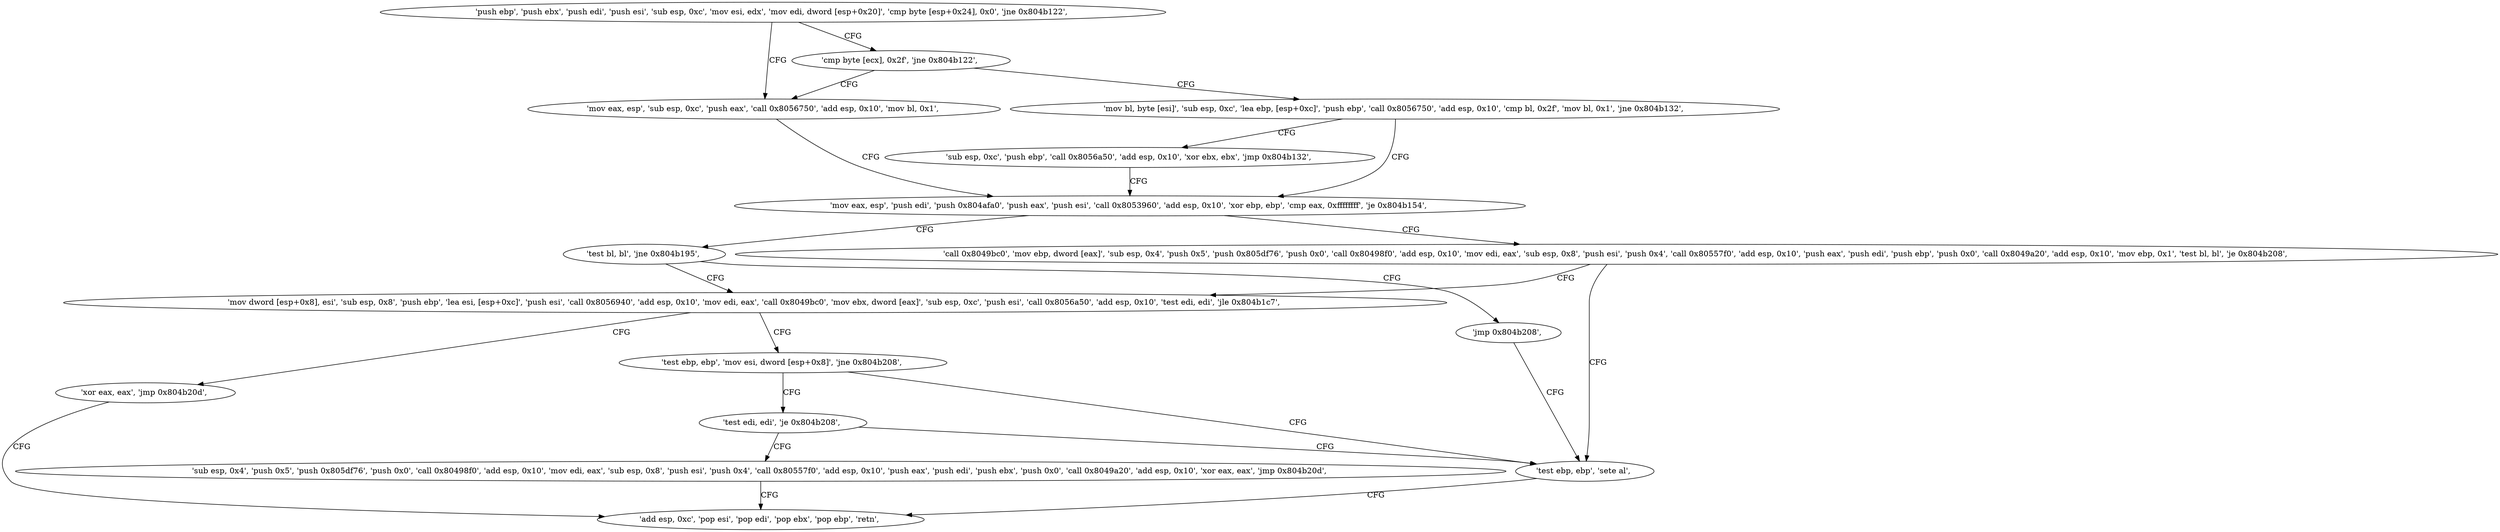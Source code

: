 digraph "func" {
"134525152" [label = "'push ebp', 'push ebx', 'push edi', 'push esi', 'sub esp, 0xc', 'mov esi, edx', 'mov edi, dword [esp+0x20]', 'cmp byte [esp+0x24], 0x0', 'jne 0x804b122', " ]
"134525218" [label = "'mov eax, esp', 'sub esp, 0xc', 'push eax', 'call 0x8056750', 'add esp, 0x10', 'mov bl, 0x1', " ]
"134525172" [label = "'cmp byte [ecx], 0x2f', 'jne 0x804b122', " ]
"134525234" [label = "'mov eax, esp', 'push edi', 'push 0x804afa0', 'push eax', 'push esi', 'call 0x8053960', 'add esp, 0x10', 'xor ebp, ebp', 'cmp eax, 0xffffffff', 'je 0x804b154', " ]
"134525177" [label = "'mov bl, byte [esi]', 'sub esp, 0xc', 'lea ebp, [esp+0xc]', 'push ebp', 'call 0x8056750', 'add esp, 0x10', 'cmp bl, 0x2f', 'mov bl, 0x1', 'jne 0x804b132', " ]
"134525268" [label = "'call 0x8049bc0', 'mov ebp, dword [eax]', 'sub esp, 0x4', 'push 0x5', 'push 0x805df76', 'push 0x0', 'call 0x80498f0', 'add esp, 0x10', 'mov edi, eax', 'sub esp, 0x8', 'push esi', 'push 0x4', 'call 0x80557f0', 'add esp, 0x10', 'push eax', 'push edi', 'push ebp', 'push 0x0', 'call 0x8049a20', 'add esp, 0x10', 'mov ebp, 0x1', 'test bl, bl', 'je 0x804b208', " ]
"134525448" [label = "'test ebp, ebp', 'sete al', " ]
"134525333" [label = "'mov dword [esp+0x8], esi', 'sub esp, 0x8', 'push ebp', 'lea esi, [esp+0xc]', 'push esi', 'call 0x8056940', 'add esp, 0x10', 'mov edi, eax', 'call 0x8049bc0', 'mov ebx, dword [eax]', 'sub esp, 0xc', 'push esi', 'call 0x8056a50', 'add esp, 0x10', 'test edi, edi', 'jle 0x804b1c7', " ]
"134525259" [label = "'test bl, bl', 'jne 0x804b195', " ]
"134525263" [label = "'jmp 0x804b208', " ]
"134525202" [label = "'sub esp, 0xc', 'push ebp', 'call 0x8056a50', 'add esp, 0x10', 'xor ebx, ebx', 'jmp 0x804b132', " ]
"134525453" [label = "'add esp, 0xc', 'pop esi', 'pop edi', 'pop ebx', 'pop ebp', 'retn', " ]
"134525383" [label = "'test ebp, ebp', 'mov esi, dword [esp+0x8]', 'jne 0x804b208', " ]
"134525379" [label = "'xor eax, eax', 'jmp 0x804b20d', " ]
"134525391" [label = "'test edi, edi', 'je 0x804b208', " ]
"134525395" [label = "'sub esp, 0x4', 'push 0x5', 'push 0x805df76', 'push 0x0', 'call 0x80498f0', 'add esp, 0x10', 'mov edi, eax', 'sub esp, 0x8', 'push esi', 'push 0x4', 'call 0x80557f0', 'add esp, 0x10', 'push eax', 'push edi', 'push ebx', 'push 0x0', 'call 0x8049a20', 'add esp, 0x10', 'xor eax, eax', 'jmp 0x804b20d', " ]
"134525152" -> "134525218" [ label = "CFG" ]
"134525152" -> "134525172" [ label = "CFG" ]
"134525218" -> "134525234" [ label = "CFG" ]
"134525172" -> "134525218" [ label = "CFG" ]
"134525172" -> "134525177" [ label = "CFG" ]
"134525234" -> "134525268" [ label = "CFG" ]
"134525234" -> "134525259" [ label = "CFG" ]
"134525177" -> "134525234" [ label = "CFG" ]
"134525177" -> "134525202" [ label = "CFG" ]
"134525268" -> "134525448" [ label = "CFG" ]
"134525268" -> "134525333" [ label = "CFG" ]
"134525448" -> "134525453" [ label = "CFG" ]
"134525333" -> "134525383" [ label = "CFG" ]
"134525333" -> "134525379" [ label = "CFG" ]
"134525259" -> "134525333" [ label = "CFG" ]
"134525259" -> "134525263" [ label = "CFG" ]
"134525263" -> "134525448" [ label = "CFG" ]
"134525202" -> "134525234" [ label = "CFG" ]
"134525383" -> "134525448" [ label = "CFG" ]
"134525383" -> "134525391" [ label = "CFG" ]
"134525379" -> "134525453" [ label = "CFG" ]
"134525391" -> "134525448" [ label = "CFG" ]
"134525391" -> "134525395" [ label = "CFG" ]
"134525395" -> "134525453" [ label = "CFG" ]
}

